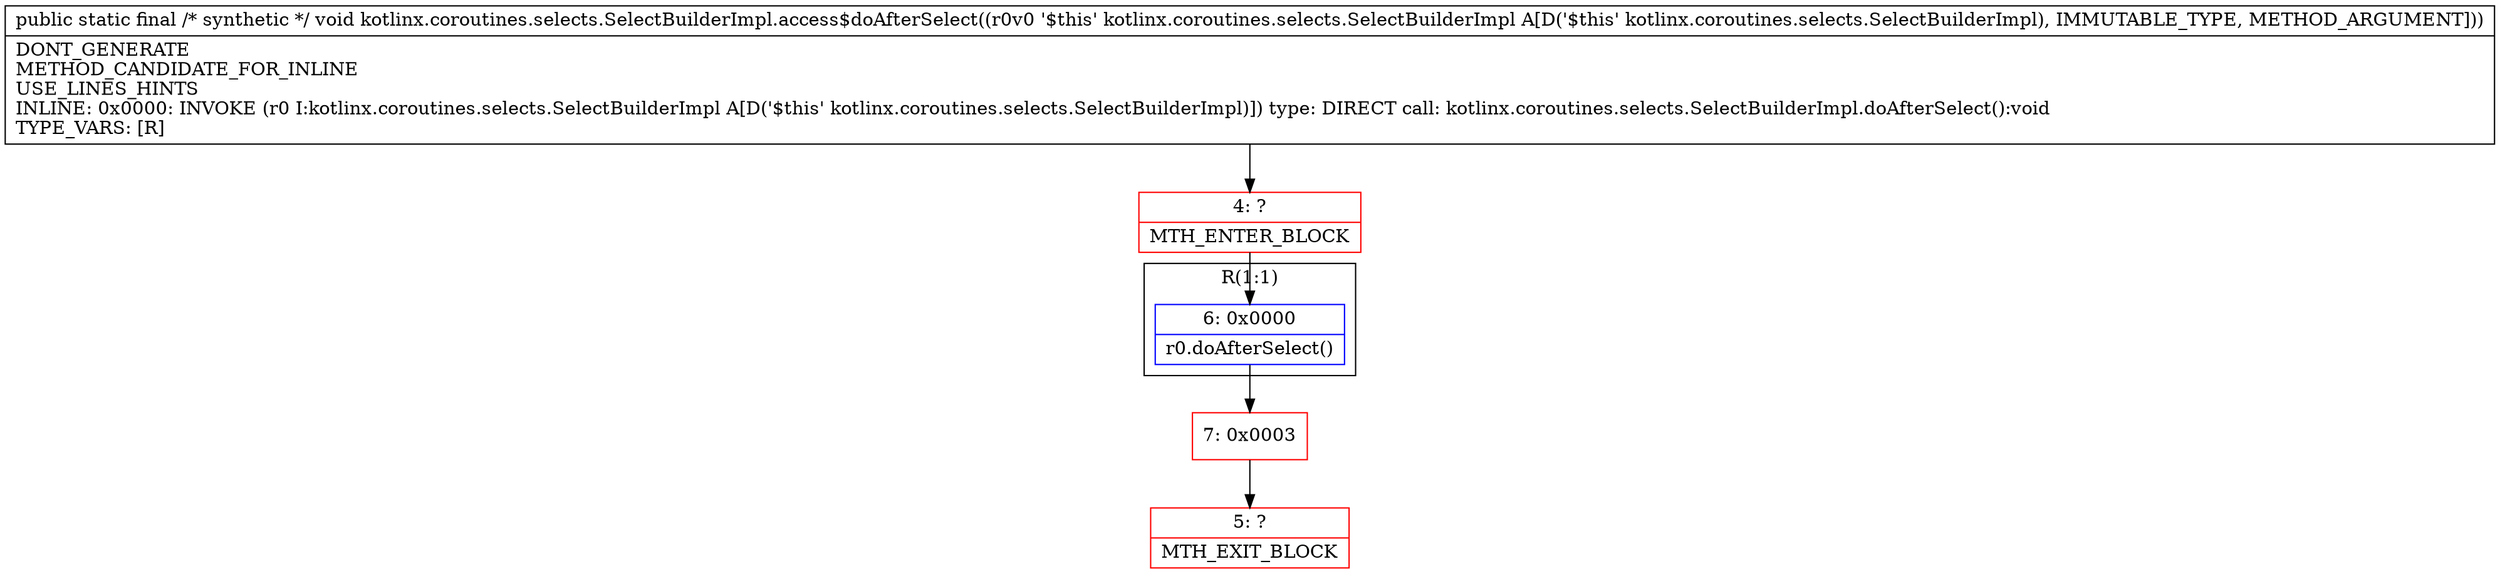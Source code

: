 digraph "CFG forkotlinx.coroutines.selects.SelectBuilderImpl.access$doAfterSelect(Lkotlinx\/coroutines\/selects\/SelectBuilderImpl;)V" {
subgraph cluster_Region_903476305 {
label = "R(1:1)";
node [shape=record,color=blue];
Node_6 [shape=record,label="{6\:\ 0x0000|r0.doAfterSelect()\l}"];
}
Node_4 [shape=record,color=red,label="{4\:\ ?|MTH_ENTER_BLOCK\l}"];
Node_7 [shape=record,color=red,label="{7\:\ 0x0003}"];
Node_5 [shape=record,color=red,label="{5\:\ ?|MTH_EXIT_BLOCK\l}"];
MethodNode[shape=record,label="{public static final \/* synthetic *\/ void kotlinx.coroutines.selects.SelectBuilderImpl.access$doAfterSelect((r0v0 '$this' kotlinx.coroutines.selects.SelectBuilderImpl A[D('$this' kotlinx.coroutines.selects.SelectBuilderImpl), IMMUTABLE_TYPE, METHOD_ARGUMENT]))  | DONT_GENERATE\lMETHOD_CANDIDATE_FOR_INLINE\lUSE_LINES_HINTS\lINLINE: 0x0000: INVOKE  (r0 I:kotlinx.coroutines.selects.SelectBuilderImpl A[D('$this' kotlinx.coroutines.selects.SelectBuilderImpl)]) type: DIRECT call: kotlinx.coroutines.selects.SelectBuilderImpl.doAfterSelect():void\lTYPE_VARS: [R]\l}"];
MethodNode -> Node_4;Node_6 -> Node_7;
Node_4 -> Node_6;
Node_7 -> Node_5;
}

